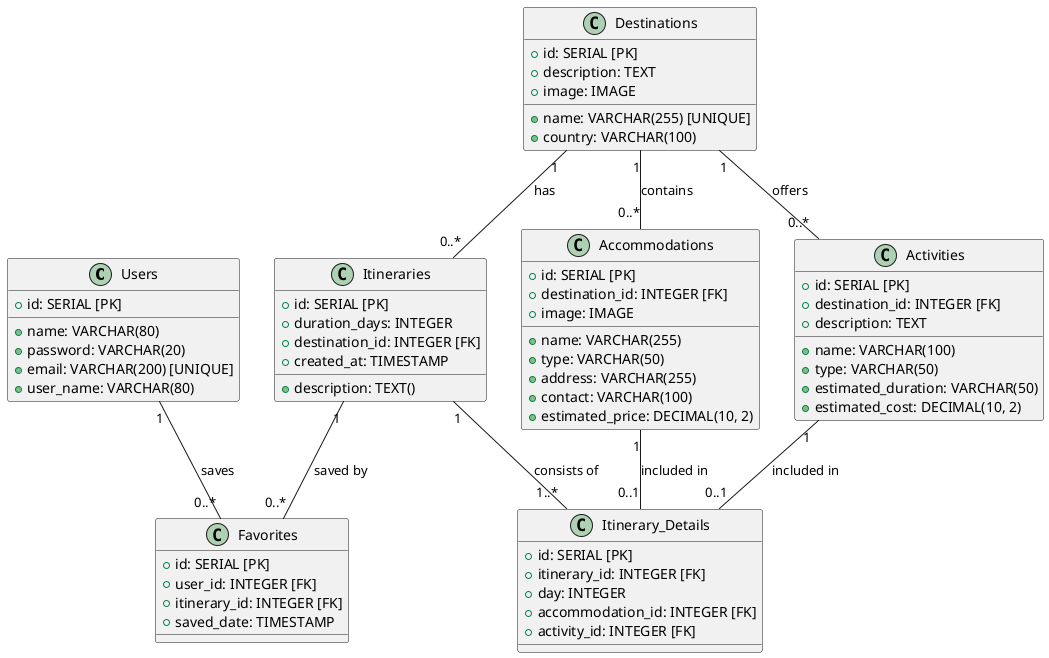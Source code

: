    @startuml

' Definition of the entities

class Users {
    +id: SERIAL [PK]
    +name: VARCHAR(80)
    +password: VARCHAR(20)
    +email: VARCHAR(200) [UNIQUE]
    +user_name: VARCHAR(80)
}

class Destinations {
    +id: SERIAL [PK]
    +name: VARCHAR(255) [UNIQUE]
    +description: TEXT
    +country: VARCHAR(100)
    +image: IMAGE
}

class Accommodations {
    +id: SERIAL [PK]
    +name: VARCHAR(255)
    +type: VARCHAR(50)
    +address: VARCHAR(255)
    +contact: VARCHAR(100)
    +estimated_price: DECIMAL(10, 2)
    +destination_id: INTEGER [FK]
    +image: IMAGE
}

class Activities {
    +id: SERIAL [PK]
    +destination_id: INTEGER [FK]
    +name: VARCHAR(100)
    +description: TEXT
    +type: VARCHAR(50)
    +estimated_duration: VARCHAR(50)
    +estimated_cost: DECIMAL(10, 2)
}

class Itineraries {
    +id: SERIAL [PK]
    +description: TEXT()
    +duration_days: INTEGER
    +destination_id: INTEGER [FK]
    +created_at: TIMESTAMP
}

class Itinerary_Details {
    +id: SERIAL [PK]
    +itinerary_id: INTEGER [FK]
    +day: INTEGER
    +accommodation_id: INTEGER [FK]
    +activity_id: INTEGER [FK]
}

class Favorites {
    +id: SERIAL [PK]
    +user_id: INTEGER [FK]
    +itinerary_id: INTEGER [FK]
    +saved_date: TIMESTAMP
}

' Relationships with cardinality

Users "1" -- "0..*" Favorites : saves
Destinations "1" -- "0..*" Accommodations : contains
Destinations "1" -- "0..*" Activities : offers
Destinations "1" -- "0..*" Itineraries : has
Itineraries "1" -- "1..*" Itinerary_Details : consists of
Accommodations "1" -- "0..1" Itinerary_Details : included in
Activities "1" -- "0..1" Itinerary_Details : included in
Itineraries "1" -- "0..*" Favorites : saved by

@enduml

